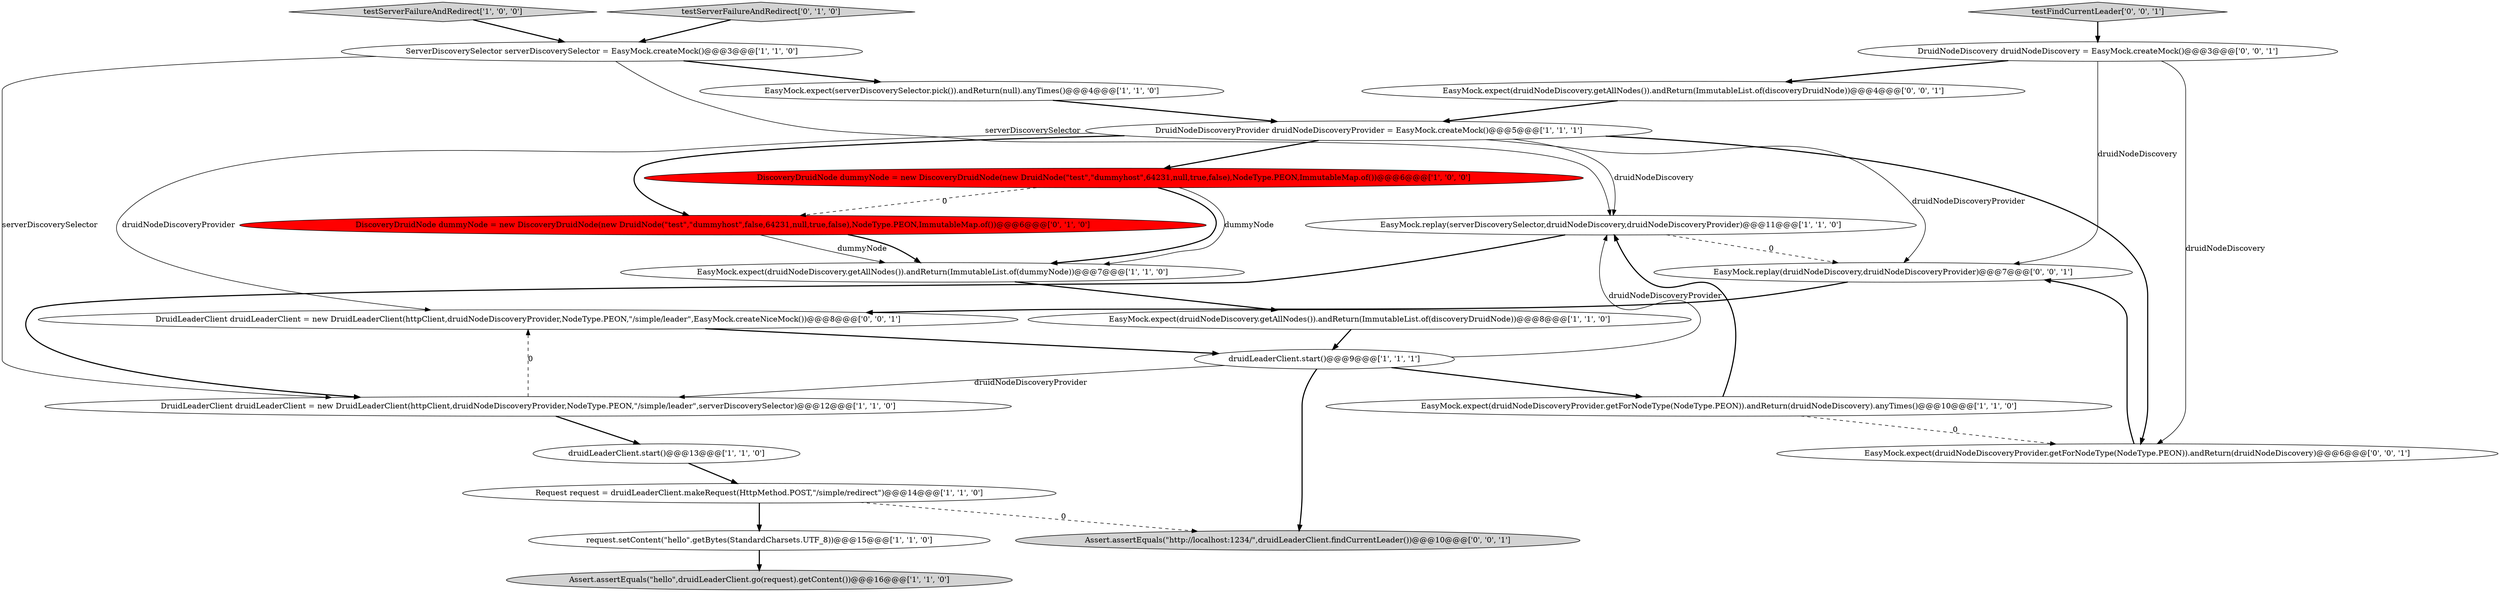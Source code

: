 digraph {
12 [style = filled, label = "EasyMock.replay(serverDiscoverySelector,druidNodeDiscovery,druidNodeDiscoveryProvider)@@@11@@@['1', '1', '0']", fillcolor = white, shape = ellipse image = "AAA0AAABBB1BBB"];
20 [style = filled, label = "Assert.assertEquals(\"http://localhost:1234/\",druidLeaderClient.findCurrentLeader())@@@10@@@['0', '0', '1']", fillcolor = lightgray, shape = ellipse image = "AAA0AAABBB3BBB"];
15 [style = filled, label = "DiscoveryDruidNode dummyNode = new DiscoveryDruidNode(new DruidNode(\"test\",\"dummyhost\",false,64231,null,true,false),NodeType.PEON,ImmutableMap.of())@@@6@@@['0', '1', '0']", fillcolor = red, shape = ellipse image = "AAA1AAABBB2BBB"];
7 [style = filled, label = "EasyMock.expect(druidNodeDiscoveryProvider.getForNodeType(NodeType.PEON)).andReturn(druidNodeDiscovery).anyTimes()@@@10@@@['1', '1', '0']", fillcolor = white, shape = ellipse image = "AAA0AAABBB1BBB"];
21 [style = filled, label = "EasyMock.replay(druidNodeDiscovery,druidNodeDiscoveryProvider)@@@7@@@['0', '0', '1']", fillcolor = white, shape = ellipse image = "AAA0AAABBB3BBB"];
2 [style = filled, label = "ServerDiscoverySelector serverDiscoverySelector = EasyMock.createMock()@@@3@@@['1', '1', '0']", fillcolor = white, shape = ellipse image = "AAA0AAABBB1BBB"];
14 [style = filled, label = "DruidLeaderClient druidLeaderClient = new DruidLeaderClient(httpClient,druidNodeDiscoveryProvider,NodeType.PEON,\"/simple/leader\",serverDiscoverySelector)@@@12@@@['1', '1', '0']", fillcolor = white, shape = ellipse image = "AAA0AAABBB1BBB"];
10 [style = filled, label = "Assert.assertEquals(\"hello\",druidLeaderClient.go(request).getContent())@@@16@@@['1', '1', '0']", fillcolor = lightgray, shape = ellipse image = "AAA0AAABBB1BBB"];
11 [style = filled, label = "EasyMock.expect(druidNodeDiscovery.getAllNodes()).andReturn(ImmutableList.of(discoveryDruidNode))@@@8@@@['1', '1', '0']", fillcolor = white, shape = ellipse image = "AAA0AAABBB1BBB"];
18 [style = filled, label = "EasyMock.expect(druidNodeDiscovery.getAllNodes()).andReturn(ImmutableList.of(discoveryDruidNode))@@@4@@@['0', '0', '1']", fillcolor = white, shape = ellipse image = "AAA0AAABBB3BBB"];
1 [style = filled, label = "DiscoveryDruidNode dummyNode = new DiscoveryDruidNode(new DruidNode(\"test\",\"dummyhost\",64231,null,true,false),NodeType.PEON,ImmutableMap.of())@@@6@@@['1', '0', '0']", fillcolor = red, shape = ellipse image = "AAA1AAABBB1BBB"];
4 [style = filled, label = "DruidNodeDiscoveryProvider druidNodeDiscoveryProvider = EasyMock.createMock()@@@5@@@['1', '1', '1']", fillcolor = white, shape = ellipse image = "AAA0AAABBB1BBB"];
23 [style = filled, label = "DruidLeaderClient druidLeaderClient = new DruidLeaderClient(httpClient,druidNodeDiscoveryProvider,NodeType.PEON,\"/simple/leader\",EasyMock.createNiceMock())@@@8@@@['0', '0', '1']", fillcolor = white, shape = ellipse image = "AAA0AAABBB3BBB"];
6 [style = filled, label = "testServerFailureAndRedirect['1', '0', '0']", fillcolor = lightgray, shape = diamond image = "AAA0AAABBB1BBB"];
5 [style = filled, label = "request.setContent(\"hello\".getBytes(StandardCharsets.UTF_8))@@@15@@@['1', '1', '0']", fillcolor = white, shape = ellipse image = "AAA0AAABBB1BBB"];
8 [style = filled, label = "EasyMock.expect(serverDiscoverySelector.pick()).andReturn(null).anyTimes()@@@4@@@['1', '1', '0']", fillcolor = white, shape = ellipse image = "AAA0AAABBB1BBB"];
9 [style = filled, label = "EasyMock.expect(druidNodeDiscovery.getAllNodes()).andReturn(ImmutableList.of(dummyNode))@@@7@@@['1', '1', '0']", fillcolor = white, shape = ellipse image = "AAA0AAABBB1BBB"];
3 [style = filled, label = "Request request = druidLeaderClient.makeRequest(HttpMethod.POST,\"/simple/redirect\")@@@14@@@['1', '1', '0']", fillcolor = white, shape = ellipse image = "AAA0AAABBB1BBB"];
17 [style = filled, label = "testFindCurrentLeader['0', '0', '1']", fillcolor = lightgray, shape = diamond image = "AAA0AAABBB3BBB"];
16 [style = filled, label = "testServerFailureAndRedirect['0', '1', '0']", fillcolor = lightgray, shape = diamond image = "AAA0AAABBB2BBB"];
13 [style = filled, label = "druidLeaderClient.start()@@@9@@@['1', '1', '1']", fillcolor = white, shape = ellipse image = "AAA0AAABBB1BBB"];
19 [style = filled, label = "EasyMock.expect(druidNodeDiscoveryProvider.getForNodeType(NodeType.PEON)).andReturn(druidNodeDiscovery)@@@6@@@['0', '0', '1']", fillcolor = white, shape = ellipse image = "AAA0AAABBB3BBB"];
0 [style = filled, label = "druidLeaderClient.start()@@@13@@@['1', '1', '0']", fillcolor = white, shape = ellipse image = "AAA0AAABBB1BBB"];
22 [style = filled, label = "DruidNodeDiscovery druidNodeDiscovery = EasyMock.createMock()@@@3@@@['0', '0', '1']", fillcolor = white, shape = ellipse image = "AAA0AAABBB3BBB"];
0->3 [style = bold, label=""];
5->10 [style = bold, label=""];
9->11 [style = bold, label=""];
7->12 [style = bold, label=""];
4->23 [style = solid, label="druidNodeDiscoveryProvider"];
4->21 [style = solid, label="druidNodeDiscoveryProvider"];
1->15 [style = dashed, label="0"];
4->12 [style = solid, label="druidNodeDiscovery"];
4->15 [style = bold, label=""];
4->19 [style = bold, label=""];
16->2 [style = bold, label=""];
17->22 [style = bold, label=""];
2->14 [style = solid, label="serverDiscoverySelector"];
12->21 [style = dashed, label="0"];
1->9 [style = bold, label=""];
6->2 [style = bold, label=""];
1->9 [style = solid, label="dummyNode"];
3->5 [style = bold, label=""];
22->18 [style = bold, label=""];
13->14 [style = solid, label="druidNodeDiscoveryProvider"];
15->9 [style = solid, label="dummyNode"];
14->23 [style = dashed, label="0"];
18->4 [style = bold, label=""];
14->0 [style = bold, label=""];
22->19 [style = solid, label="druidNodeDiscovery"];
23->13 [style = bold, label=""];
15->9 [style = bold, label=""];
13->7 [style = bold, label=""];
7->19 [style = dashed, label="0"];
22->21 [style = solid, label="druidNodeDiscovery"];
11->13 [style = bold, label=""];
3->20 [style = dashed, label="0"];
12->14 [style = bold, label=""];
13->20 [style = bold, label=""];
4->1 [style = bold, label=""];
8->4 [style = bold, label=""];
13->12 [style = solid, label="druidNodeDiscoveryProvider"];
2->12 [style = solid, label="serverDiscoverySelector"];
2->8 [style = bold, label=""];
21->23 [style = bold, label=""];
19->21 [style = bold, label=""];
}
